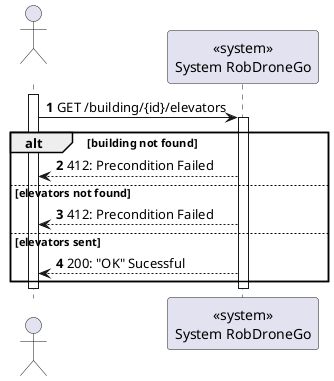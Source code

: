 @startuml
autonumber

actor " " as actor
participant "<<system>>\nSystem RobDroneGo" as sys


activate actor
actor -> sys: GET /building/{id}/elevators

    activate sys
    alt building not found
        sys --> actor : 412: Precondition Failed
    else elevators not found
        actor <-- sys : 412: Precondition Failed
    else elevators sent
        actor <-- sys : 200: "OK" Sucessful
    end



deactivate sys
deactivate actor

@enduml
